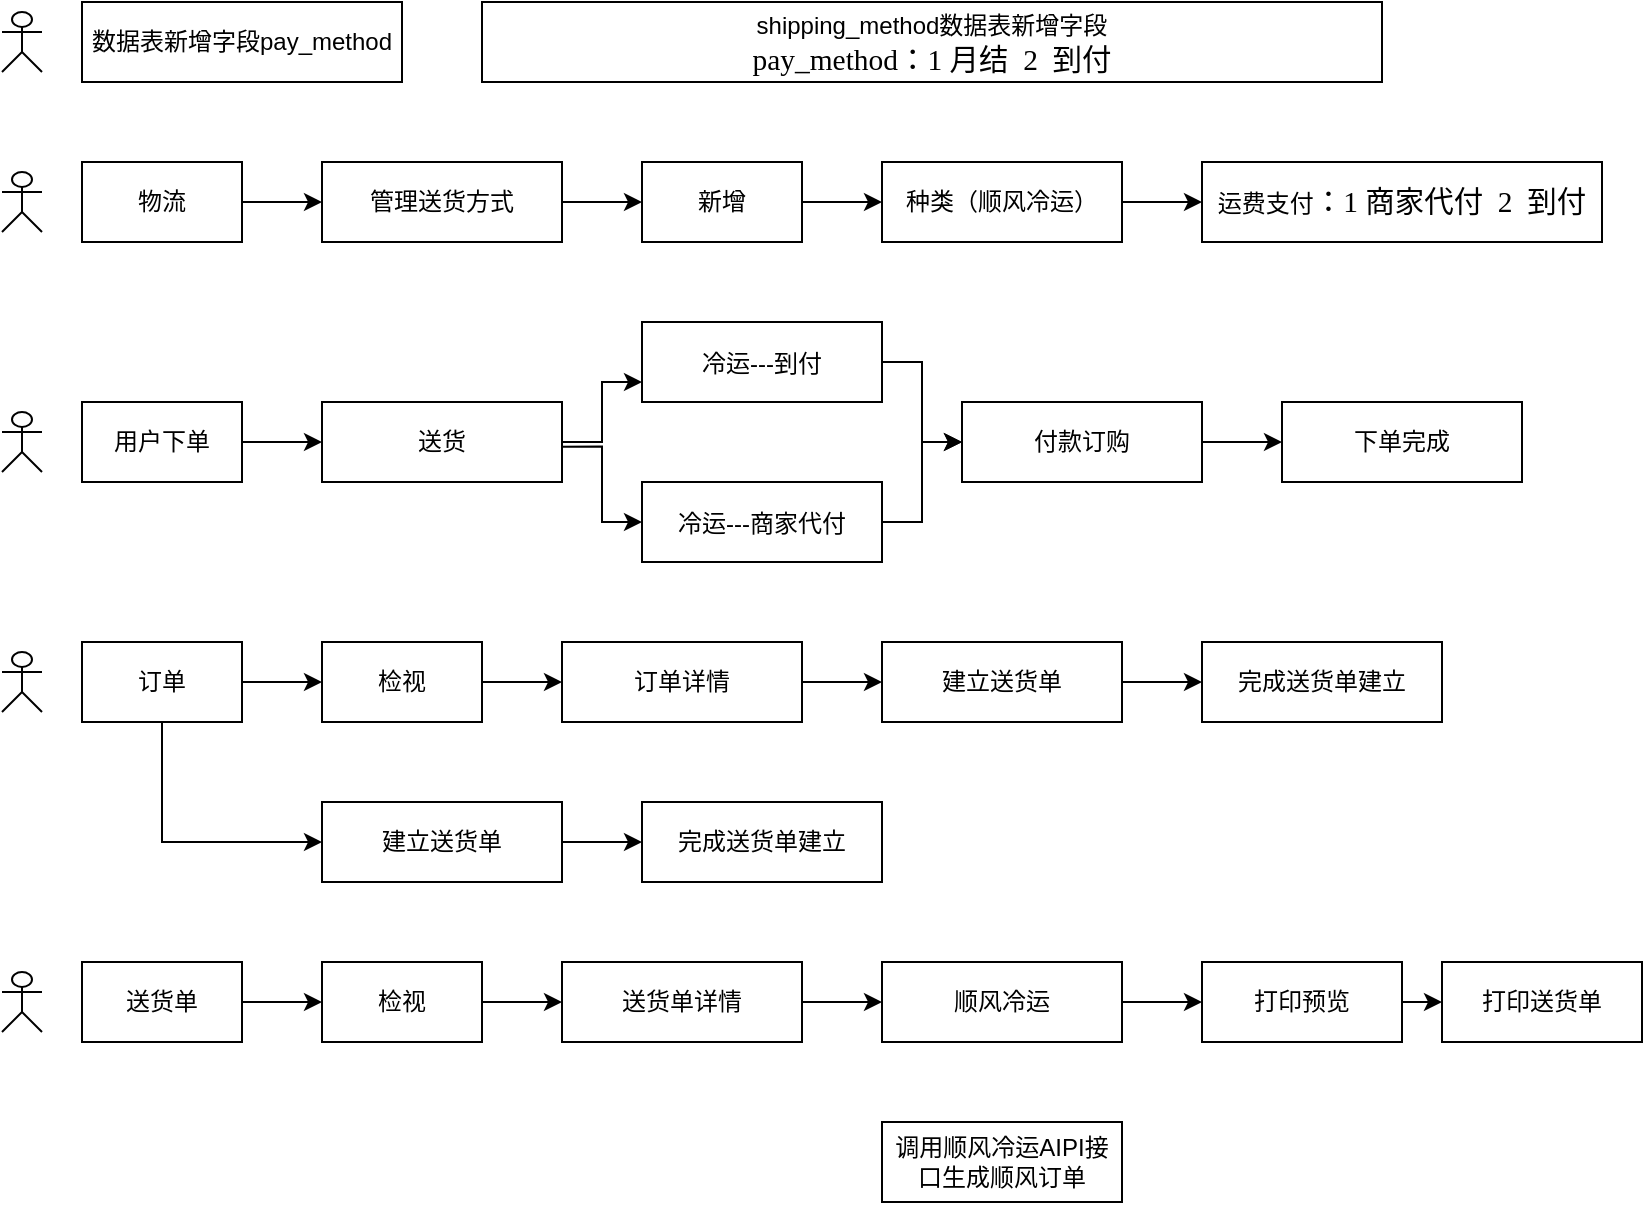 <mxfile version="15.6.8" type="github">
  <diagram id="ryvbqk-ZNsN8QwoeO9NE" name="Page-1">
    <mxGraphModel dx="1221" dy="631" grid="1" gridSize="10" guides="1" tooltips="1" connect="1" arrows="1" fold="1" page="1" pageScale="1" pageWidth="827" pageHeight="1169" math="0" shadow="0">
      <root>
        <mxCell id="0" />
        <mxCell id="1" parent="0" />
        <mxCell id="wEwo-zWLqLj0Lqb4gSIu-10" style="edgeStyle=orthogonalEdgeStyle;rounded=0;orthogonalLoop=1;jettySize=auto;html=1;exitX=1;exitY=0.5;exitDx=0;exitDy=0;entryX=0;entryY=0.5;entryDx=0;entryDy=0;" edge="1" parent="1" source="wEwo-zWLqLj0Lqb4gSIu-1" target="wEwo-zWLqLj0Lqb4gSIu-7">
          <mxGeometry relative="1" as="geometry" />
        </mxCell>
        <mxCell id="wEwo-zWLqLj0Lqb4gSIu-1" value="物流" style="rounded=0;whiteSpace=wrap;html=1;" vertex="1" parent="1">
          <mxGeometry x="40" y="120" width="80" height="40" as="geometry" />
        </mxCell>
        <mxCell id="wEwo-zWLqLj0Lqb4gSIu-3" value="数据表新增字段pay_method" style="rounded=0;whiteSpace=wrap;html=1;" vertex="1" parent="1">
          <mxGeometry x="40" y="40" width="160" height="40" as="geometry" />
        </mxCell>
        <mxCell id="wEwo-zWLqLj0Lqb4gSIu-12" style="edgeStyle=orthogonalEdgeStyle;rounded=0;orthogonalLoop=1;jettySize=auto;html=1;exitX=1;exitY=0.5;exitDx=0;exitDy=0;entryX=0;entryY=0.5;entryDx=0;entryDy=0;" edge="1" parent="1" source="wEwo-zWLqLj0Lqb4gSIu-4" target="wEwo-zWLqLj0Lqb4gSIu-8">
          <mxGeometry relative="1" as="geometry" />
        </mxCell>
        <mxCell id="wEwo-zWLqLj0Lqb4gSIu-4" value="新增" style="rounded=0;whiteSpace=wrap;html=1;" vertex="1" parent="1">
          <mxGeometry x="320" y="120" width="80" height="40" as="geometry" />
        </mxCell>
        <mxCell id="wEwo-zWLqLj0Lqb4gSIu-6" value="&lt;div&gt;shipping_method数据表新增字段&lt;span style=&quot;font-size: 11.04pt ; font-family: &amp;#34;calibri&amp;#34; ; color: rgb(0 , 0 , 0)&quot;&gt;&lt;br&gt;&lt;/span&gt;&lt;div align=&quot;left&quot;&gt;&lt;span style=&quot;font-size: 11.04pt ; font-family: &amp;#34;calibri&amp;#34; ; color: rgb(0 , 0 , 0)&quot;&gt;pay_method：1 月结&amp;nbsp; 2&amp;nbsp; 到付&lt;br&gt;&lt;/span&gt;&lt;/div&gt;&lt;/div&gt;" style="rounded=0;whiteSpace=wrap;html=1;" vertex="1" parent="1">
          <mxGeometry x="240" y="40" width="450" height="40" as="geometry" />
        </mxCell>
        <mxCell id="wEwo-zWLqLj0Lqb4gSIu-11" style="edgeStyle=orthogonalEdgeStyle;rounded=0;orthogonalLoop=1;jettySize=auto;html=1;exitX=1;exitY=0.5;exitDx=0;exitDy=0;entryX=0;entryY=0.5;entryDx=0;entryDy=0;" edge="1" parent="1" source="wEwo-zWLqLj0Lqb4gSIu-7" target="wEwo-zWLqLj0Lqb4gSIu-4">
          <mxGeometry relative="1" as="geometry" />
        </mxCell>
        <mxCell id="wEwo-zWLqLj0Lqb4gSIu-7" value="管理送货方式" style="rounded=0;whiteSpace=wrap;html=1;" vertex="1" parent="1">
          <mxGeometry x="160" y="120" width="120" height="40" as="geometry" />
        </mxCell>
        <mxCell id="wEwo-zWLqLj0Lqb4gSIu-13" style="edgeStyle=orthogonalEdgeStyle;rounded=0;orthogonalLoop=1;jettySize=auto;html=1;exitX=1;exitY=0.5;exitDx=0;exitDy=0;entryX=0;entryY=0.5;entryDx=0;entryDy=0;" edge="1" parent="1" source="wEwo-zWLqLj0Lqb4gSIu-8" target="wEwo-zWLqLj0Lqb4gSIu-9">
          <mxGeometry relative="1" as="geometry" />
        </mxCell>
        <mxCell id="wEwo-zWLqLj0Lqb4gSIu-8" value="种类（顺风冷运）" style="rounded=0;whiteSpace=wrap;html=1;" vertex="1" parent="1">
          <mxGeometry x="440" y="120" width="120" height="40" as="geometry" />
        </mxCell>
        <mxCell id="wEwo-zWLqLj0Lqb4gSIu-9" value="&lt;div&gt;运费支付&lt;span style=&quot;font-size: 11.04pt ; font-family: &amp;#34;calibri&amp;#34; ; color: rgb(0 , 0 , 0)&quot;&gt;：1 商家代付&amp;nbsp; 2&amp;nbsp; 到付&lt;br&gt;&lt;/span&gt;&lt;span style=&quot;font-size: 11.04pt ; font-family: &amp;#34;calibri&amp;#34; ; color: rgb(0 , 0 , 0)&quot;&gt;&lt;/span&gt;&lt;/div&gt;" style="rounded=0;whiteSpace=wrap;html=1;" vertex="1" parent="1">
          <mxGeometry x="600" y="120" width="200" height="40" as="geometry" />
        </mxCell>
        <mxCell id="wEwo-zWLqLj0Lqb4gSIu-20" style="edgeStyle=orthogonalEdgeStyle;rounded=0;orthogonalLoop=1;jettySize=auto;html=1;exitX=1;exitY=0.5;exitDx=0;exitDy=0;entryX=0;entryY=0.5;entryDx=0;entryDy=0;" edge="1" parent="1" source="wEwo-zWLqLj0Lqb4gSIu-14" target="wEwo-zWLqLj0Lqb4gSIu-15">
          <mxGeometry relative="1" as="geometry" />
        </mxCell>
        <mxCell id="wEwo-zWLqLj0Lqb4gSIu-14" value="用户下单" style="rounded=0;whiteSpace=wrap;html=1;" vertex="1" parent="1">
          <mxGeometry x="40" y="240" width="80" height="40" as="geometry" />
        </mxCell>
        <mxCell id="wEwo-zWLqLj0Lqb4gSIu-22" style="edgeStyle=orthogonalEdgeStyle;rounded=0;orthogonalLoop=1;jettySize=auto;html=1;exitX=1;exitY=0.5;exitDx=0;exitDy=0;entryX=0;entryY=0.75;entryDx=0;entryDy=0;" edge="1" parent="1" source="wEwo-zWLqLj0Lqb4gSIu-15" target="wEwo-zWLqLj0Lqb4gSIu-16">
          <mxGeometry relative="1" as="geometry" />
        </mxCell>
        <mxCell id="wEwo-zWLqLj0Lqb4gSIu-23" style="edgeStyle=orthogonalEdgeStyle;rounded=0;orthogonalLoop=1;jettySize=auto;html=1;exitX=0.997;exitY=0.558;exitDx=0;exitDy=0;entryX=0;entryY=0.5;entryDx=0;entryDy=0;exitPerimeter=0;" edge="1" parent="1" source="wEwo-zWLqLj0Lqb4gSIu-15" target="wEwo-zWLqLj0Lqb4gSIu-17">
          <mxGeometry relative="1" as="geometry">
            <Array as="points">
              <mxPoint x="300" y="262" />
              <mxPoint x="300" y="300" />
            </Array>
          </mxGeometry>
        </mxCell>
        <mxCell id="wEwo-zWLqLj0Lqb4gSIu-15" value="送货" style="rounded=0;whiteSpace=wrap;html=1;" vertex="1" parent="1">
          <mxGeometry x="160" y="240" width="120" height="40" as="geometry" />
        </mxCell>
        <mxCell id="wEwo-zWLqLj0Lqb4gSIu-24" style="edgeStyle=orthogonalEdgeStyle;rounded=0;orthogonalLoop=1;jettySize=auto;html=1;exitX=1;exitY=0.5;exitDx=0;exitDy=0;entryX=0;entryY=0.5;entryDx=0;entryDy=0;" edge="1" parent="1" source="wEwo-zWLqLj0Lqb4gSIu-16" target="wEwo-zWLqLj0Lqb4gSIu-18">
          <mxGeometry relative="1" as="geometry" />
        </mxCell>
        <mxCell id="wEwo-zWLqLj0Lqb4gSIu-16" value="&lt;div&gt;冷运---到付&lt;span style=&quot;font-size: 11.04pt ; font-family: &amp;#34;calibri&amp;#34; ; color: rgb(0 , 0 , 0)&quot;&gt;&lt;br&gt;&lt;/span&gt;&lt;span style=&quot;font-size: 11.04pt ; font-family: &amp;#34;calibri&amp;#34; ; color: rgb(0 , 0 , 0)&quot;&gt;&lt;/span&gt;&lt;/div&gt;" style="rounded=0;whiteSpace=wrap;html=1;" vertex="1" parent="1">
          <mxGeometry x="320" y="200" width="120" height="40" as="geometry" />
        </mxCell>
        <mxCell id="wEwo-zWLqLj0Lqb4gSIu-25" style="edgeStyle=orthogonalEdgeStyle;rounded=0;orthogonalLoop=1;jettySize=auto;html=1;exitX=1;exitY=0.5;exitDx=0;exitDy=0;" edge="1" parent="1" source="wEwo-zWLqLj0Lqb4gSIu-17">
          <mxGeometry relative="1" as="geometry">
            <mxPoint x="480" y="260" as="targetPoint" />
            <Array as="points">
              <mxPoint x="460" y="300" />
              <mxPoint x="460" y="260" />
            </Array>
          </mxGeometry>
        </mxCell>
        <mxCell id="wEwo-zWLqLj0Lqb4gSIu-17" value="&lt;div&gt;冷运---商家代付&lt;span style=&quot;font-size: 11.04pt ; font-family: &amp;#34;calibri&amp;#34; ; color: rgb(0 , 0 , 0)&quot;&gt;&lt;br&gt;&lt;/span&gt;&lt;span style=&quot;font-size: 11.04pt ; font-family: &amp;#34;calibri&amp;#34; ; color: rgb(0 , 0 , 0)&quot;&gt;&lt;/span&gt;&lt;/div&gt;" style="rounded=0;whiteSpace=wrap;html=1;" vertex="1" parent="1">
          <mxGeometry x="320" y="280" width="120" height="40" as="geometry" />
        </mxCell>
        <mxCell id="wEwo-zWLqLj0Lqb4gSIu-26" style="edgeStyle=orthogonalEdgeStyle;rounded=0;orthogonalLoop=1;jettySize=auto;html=1;exitX=1;exitY=0.5;exitDx=0;exitDy=0;entryX=0;entryY=0.5;entryDx=0;entryDy=0;" edge="1" parent="1" source="wEwo-zWLqLj0Lqb4gSIu-18" target="wEwo-zWLqLj0Lqb4gSIu-19">
          <mxGeometry relative="1" as="geometry" />
        </mxCell>
        <mxCell id="wEwo-zWLqLj0Lqb4gSIu-18" value="付款订购" style="rounded=0;whiteSpace=wrap;html=1;" vertex="1" parent="1">
          <mxGeometry x="480" y="240" width="120" height="40" as="geometry" />
        </mxCell>
        <mxCell id="wEwo-zWLqLj0Lqb4gSIu-19" value="下单完成" style="rounded=0;whiteSpace=wrap;html=1;" vertex="1" parent="1">
          <mxGeometry x="640" y="240" width="120" height="40" as="geometry" />
        </mxCell>
        <mxCell id="wEwo-zWLqLj0Lqb4gSIu-27" value="" style="shape=umlActor;verticalLabelPosition=bottom;verticalAlign=top;html=1;" vertex="1" parent="1">
          <mxGeometry y="45" width="20" height="30" as="geometry" />
        </mxCell>
        <mxCell id="wEwo-zWLqLj0Lqb4gSIu-29" value="" style="shape=umlActor;verticalLabelPosition=bottom;verticalAlign=top;html=1;" vertex="1" parent="1">
          <mxGeometry y="125" width="20" height="30" as="geometry" />
        </mxCell>
        <mxCell id="wEwo-zWLqLj0Lqb4gSIu-30" value="" style="shape=umlActor;verticalLabelPosition=bottom;verticalAlign=top;html=1;" vertex="1" parent="1">
          <mxGeometry y="245" width="20" height="30" as="geometry" />
        </mxCell>
        <mxCell id="wEwo-zWLqLj0Lqb4gSIu-39" style="edgeStyle=orthogonalEdgeStyle;rounded=0;orthogonalLoop=1;jettySize=auto;html=1;exitX=1;exitY=0.5;exitDx=0;exitDy=0;entryX=0;entryY=0.5;entryDx=0;entryDy=0;" edge="1" parent="1" source="wEwo-zWLqLj0Lqb4gSIu-31" target="wEwo-zWLqLj0Lqb4gSIu-32">
          <mxGeometry relative="1" as="geometry" />
        </mxCell>
        <mxCell id="wEwo-zWLqLj0Lqb4gSIu-45" style="edgeStyle=orthogonalEdgeStyle;rounded=0;orthogonalLoop=1;jettySize=auto;html=1;exitX=0.5;exitY=1;exitDx=0;exitDy=0;entryX=0;entryY=0.5;entryDx=0;entryDy=0;" edge="1" parent="1" source="wEwo-zWLqLj0Lqb4gSIu-31" target="wEwo-zWLqLj0Lqb4gSIu-43">
          <mxGeometry relative="1" as="geometry" />
        </mxCell>
        <mxCell id="wEwo-zWLqLj0Lqb4gSIu-31" value="订单" style="rounded=0;whiteSpace=wrap;html=1;" vertex="1" parent="1">
          <mxGeometry x="40" y="360" width="80" height="40" as="geometry" />
        </mxCell>
        <mxCell id="wEwo-zWLqLj0Lqb4gSIu-40" style="edgeStyle=orthogonalEdgeStyle;rounded=0;orthogonalLoop=1;jettySize=auto;html=1;exitX=1;exitY=0.5;exitDx=0;exitDy=0;entryX=0;entryY=0.5;entryDx=0;entryDy=0;" edge="1" parent="1" source="wEwo-zWLqLj0Lqb4gSIu-32" target="wEwo-zWLqLj0Lqb4gSIu-34">
          <mxGeometry relative="1" as="geometry" />
        </mxCell>
        <mxCell id="wEwo-zWLqLj0Lqb4gSIu-32" value="检视" style="rounded=0;whiteSpace=wrap;html=1;" vertex="1" parent="1">
          <mxGeometry x="160" y="360" width="80" height="40" as="geometry" />
        </mxCell>
        <mxCell id="wEwo-zWLqLj0Lqb4gSIu-42" style="edgeStyle=orthogonalEdgeStyle;rounded=0;orthogonalLoop=1;jettySize=auto;html=1;exitX=1;exitY=0.5;exitDx=0;exitDy=0;entryX=0;entryY=0.5;entryDx=0;entryDy=0;" edge="1" parent="1" source="wEwo-zWLqLj0Lqb4gSIu-33" target="wEwo-zWLqLj0Lqb4gSIu-35">
          <mxGeometry relative="1" as="geometry" />
        </mxCell>
        <mxCell id="wEwo-zWLqLj0Lqb4gSIu-33" value="建立送货单" style="rounded=0;whiteSpace=wrap;html=1;" vertex="1" parent="1">
          <mxGeometry x="440" y="360" width="120" height="40" as="geometry" />
        </mxCell>
        <mxCell id="wEwo-zWLqLj0Lqb4gSIu-41" style="edgeStyle=orthogonalEdgeStyle;rounded=0;orthogonalLoop=1;jettySize=auto;html=1;exitX=1;exitY=0.5;exitDx=0;exitDy=0;entryX=0;entryY=0.5;entryDx=0;entryDy=0;" edge="1" parent="1" source="wEwo-zWLqLj0Lqb4gSIu-34" target="wEwo-zWLqLj0Lqb4gSIu-33">
          <mxGeometry relative="1" as="geometry" />
        </mxCell>
        <mxCell id="wEwo-zWLqLj0Lqb4gSIu-34" value="订单详情" style="rounded=0;whiteSpace=wrap;html=1;" vertex="1" parent="1">
          <mxGeometry x="280" y="360" width="120" height="40" as="geometry" />
        </mxCell>
        <mxCell id="wEwo-zWLqLj0Lqb4gSIu-35" value="完成送货单建立" style="rounded=0;whiteSpace=wrap;html=1;" vertex="1" parent="1">
          <mxGeometry x="600" y="360" width="120" height="40" as="geometry" />
        </mxCell>
        <mxCell id="wEwo-zWLqLj0Lqb4gSIu-38" value="" style="shape=umlActor;verticalLabelPosition=bottom;verticalAlign=top;html=1;" vertex="1" parent="1">
          <mxGeometry y="365" width="20" height="30" as="geometry" />
        </mxCell>
        <mxCell id="wEwo-zWLqLj0Lqb4gSIu-46" style="edgeStyle=orthogonalEdgeStyle;rounded=0;orthogonalLoop=1;jettySize=auto;html=1;exitX=1;exitY=0.5;exitDx=0;exitDy=0;entryX=0;entryY=0.5;entryDx=0;entryDy=0;" edge="1" parent="1" source="wEwo-zWLqLj0Lqb4gSIu-43" target="wEwo-zWLqLj0Lqb4gSIu-44">
          <mxGeometry relative="1" as="geometry" />
        </mxCell>
        <mxCell id="wEwo-zWLqLj0Lqb4gSIu-43" value="建立送货单" style="rounded=0;whiteSpace=wrap;html=1;" vertex="1" parent="1">
          <mxGeometry x="160" y="440" width="120" height="40" as="geometry" />
        </mxCell>
        <mxCell id="wEwo-zWLqLj0Lqb4gSIu-44" value="完成送货单建立" style="rounded=0;whiteSpace=wrap;html=1;" vertex="1" parent="1">
          <mxGeometry x="320" y="440" width="120" height="40" as="geometry" />
        </mxCell>
        <mxCell id="wEwo-zWLqLj0Lqb4gSIu-55" style="edgeStyle=orthogonalEdgeStyle;rounded=0;orthogonalLoop=1;jettySize=auto;html=1;exitX=1;exitY=0.5;exitDx=0;exitDy=0;entryX=0;entryY=0.5;entryDx=0;entryDy=0;" edge="1" parent="1" source="wEwo-zWLqLj0Lqb4gSIu-47" target="wEwo-zWLqLj0Lqb4gSIu-48">
          <mxGeometry relative="1" as="geometry" />
        </mxCell>
        <mxCell id="wEwo-zWLqLj0Lqb4gSIu-47" value="送货单" style="rounded=0;whiteSpace=wrap;html=1;" vertex="1" parent="1">
          <mxGeometry x="40" y="520" width="80" height="40" as="geometry" />
        </mxCell>
        <mxCell id="wEwo-zWLqLj0Lqb4gSIu-56" style="edgeStyle=orthogonalEdgeStyle;rounded=0;orthogonalLoop=1;jettySize=auto;html=1;exitX=1;exitY=0.5;exitDx=0;exitDy=0;entryX=0;entryY=0.5;entryDx=0;entryDy=0;" edge="1" parent="1" source="wEwo-zWLqLj0Lqb4gSIu-48" target="wEwo-zWLqLj0Lqb4gSIu-49">
          <mxGeometry relative="1" as="geometry" />
        </mxCell>
        <mxCell id="wEwo-zWLqLj0Lqb4gSIu-48" value="检视" style="rounded=0;whiteSpace=wrap;html=1;" vertex="1" parent="1">
          <mxGeometry x="160" y="520" width="80" height="40" as="geometry" />
        </mxCell>
        <mxCell id="wEwo-zWLqLj0Lqb4gSIu-57" style="edgeStyle=orthogonalEdgeStyle;rounded=0;orthogonalLoop=1;jettySize=auto;html=1;exitX=1;exitY=0.5;exitDx=0;exitDy=0;entryX=0;entryY=0.5;entryDx=0;entryDy=0;" edge="1" parent="1" source="wEwo-zWLqLj0Lqb4gSIu-49" target="wEwo-zWLqLj0Lqb4gSIu-50">
          <mxGeometry relative="1" as="geometry" />
        </mxCell>
        <mxCell id="wEwo-zWLqLj0Lqb4gSIu-49" value="送货单详情" style="rounded=0;whiteSpace=wrap;html=1;" vertex="1" parent="1">
          <mxGeometry x="280" y="520" width="120" height="40" as="geometry" />
        </mxCell>
        <mxCell id="wEwo-zWLqLj0Lqb4gSIu-58" style="edgeStyle=orthogonalEdgeStyle;rounded=0;orthogonalLoop=1;jettySize=auto;html=1;exitX=1;exitY=0.5;exitDx=0;exitDy=0;entryX=0;entryY=0.5;entryDx=0;entryDy=0;" edge="1" parent="1" source="wEwo-zWLqLj0Lqb4gSIu-50" target="wEwo-zWLqLj0Lqb4gSIu-52">
          <mxGeometry relative="1" as="geometry" />
        </mxCell>
        <mxCell id="wEwo-zWLqLj0Lqb4gSIu-50" value="顺风冷运" style="rounded=0;whiteSpace=wrap;html=1;" vertex="1" parent="1">
          <mxGeometry x="440" y="520" width="120" height="40" as="geometry" />
        </mxCell>
        <mxCell id="wEwo-zWLqLj0Lqb4gSIu-51" value="调用顺风冷运AIPI接口生成顺风订单" style="rounded=0;whiteSpace=wrap;html=1;" vertex="1" parent="1">
          <mxGeometry x="440" y="600" width="120" height="40" as="geometry" />
        </mxCell>
        <mxCell id="wEwo-zWLqLj0Lqb4gSIu-59" style="edgeStyle=orthogonalEdgeStyle;rounded=0;orthogonalLoop=1;jettySize=auto;html=1;exitX=1;exitY=0.5;exitDx=0;exitDy=0;entryX=0;entryY=0.5;entryDx=0;entryDy=0;" edge="1" parent="1" source="wEwo-zWLqLj0Lqb4gSIu-52" target="wEwo-zWLqLj0Lqb4gSIu-53">
          <mxGeometry relative="1" as="geometry" />
        </mxCell>
        <mxCell id="wEwo-zWLqLj0Lqb4gSIu-52" value="打印预览" style="rounded=0;whiteSpace=wrap;html=1;" vertex="1" parent="1">
          <mxGeometry x="600" y="520" width="100" height="40" as="geometry" />
        </mxCell>
        <mxCell id="wEwo-zWLqLj0Lqb4gSIu-53" value="打印送货单" style="rounded=0;whiteSpace=wrap;html=1;" vertex="1" parent="1">
          <mxGeometry x="720" y="520" width="100" height="40" as="geometry" />
        </mxCell>
        <mxCell id="wEwo-zWLqLj0Lqb4gSIu-54" value="" style="shape=umlActor;verticalLabelPosition=bottom;verticalAlign=top;html=1;" vertex="1" parent="1">
          <mxGeometry y="525" width="20" height="30" as="geometry" />
        </mxCell>
      </root>
    </mxGraphModel>
  </diagram>
</mxfile>
